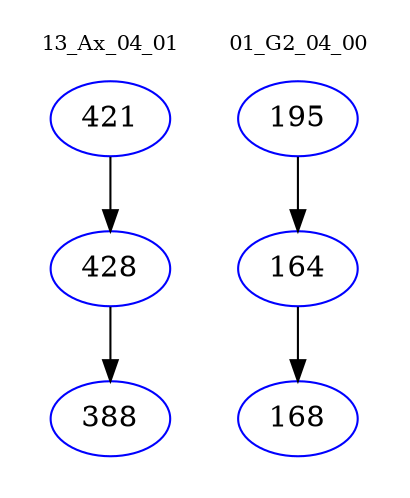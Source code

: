 digraph{
subgraph cluster_0 {
color = white
label = "13_Ax_04_01";
fontsize=10;
T0_421 [label="421", color="blue"]
T0_421 -> T0_428 [color="black"]
T0_428 [label="428", color="blue"]
T0_428 -> T0_388 [color="black"]
T0_388 [label="388", color="blue"]
}
subgraph cluster_1 {
color = white
label = "01_G2_04_00";
fontsize=10;
T1_195 [label="195", color="blue"]
T1_195 -> T1_164 [color="black"]
T1_164 [label="164", color="blue"]
T1_164 -> T1_168 [color="black"]
T1_168 [label="168", color="blue"]
}
}
